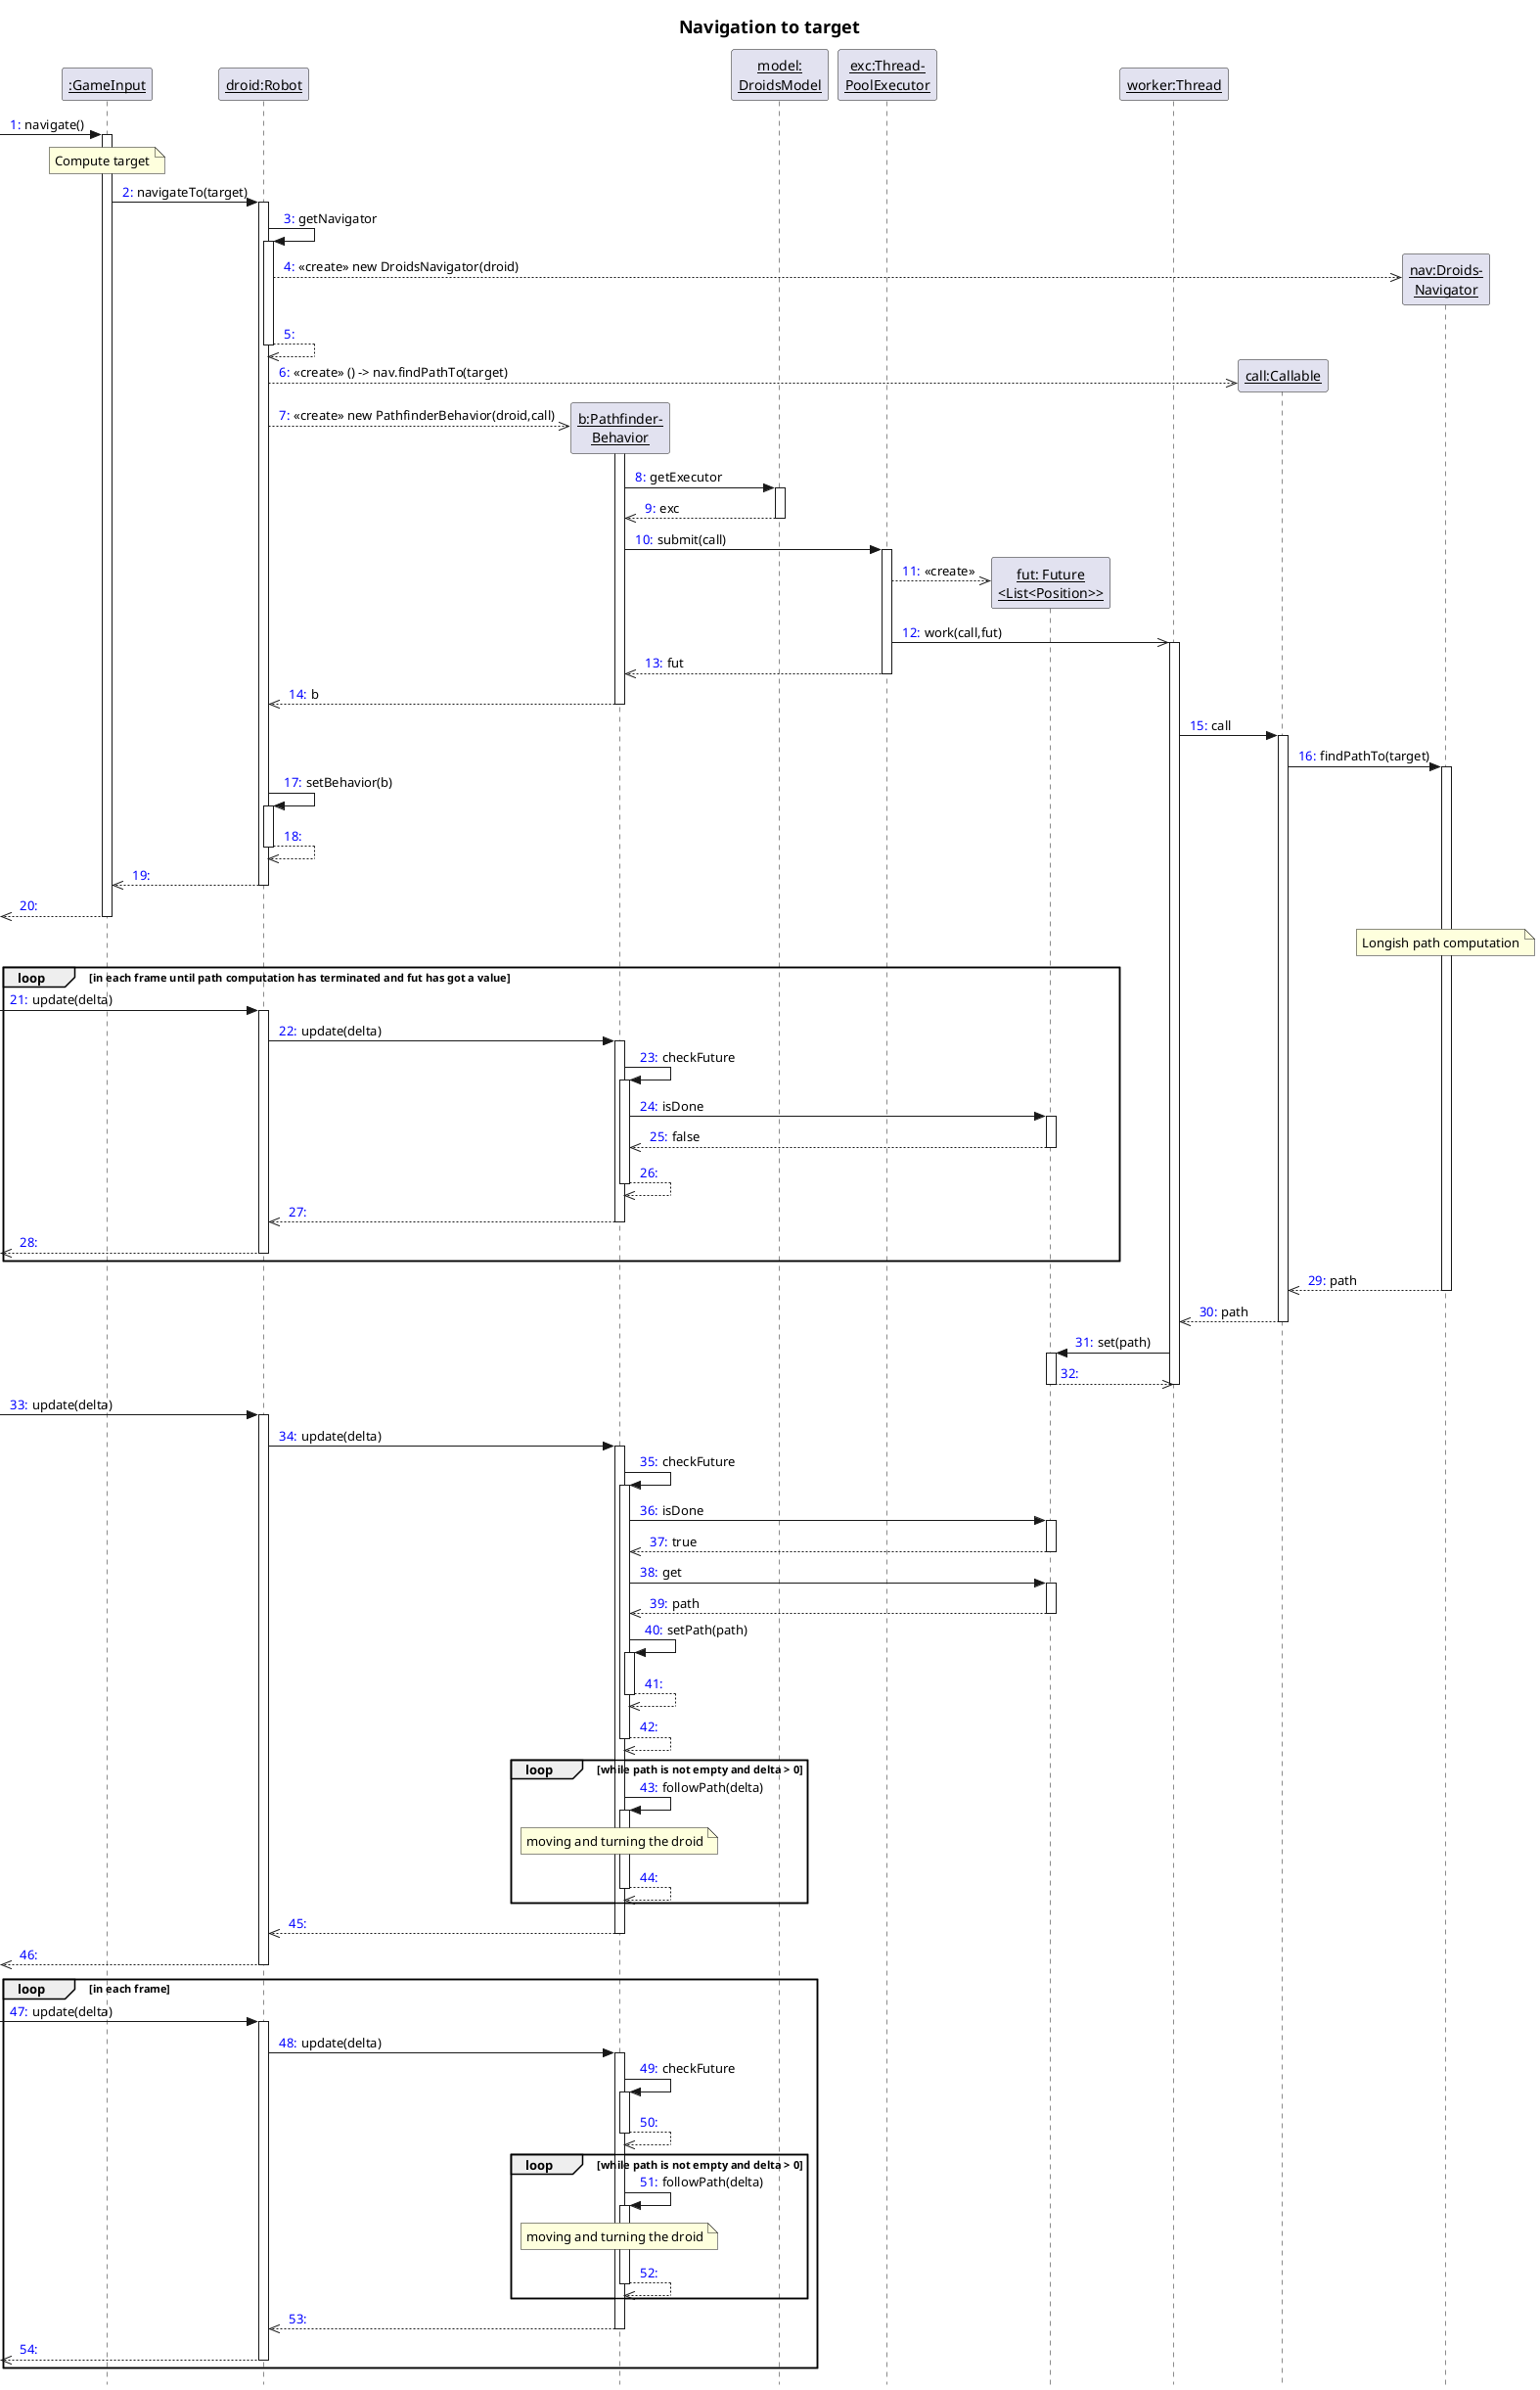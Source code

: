 @startuml
'https://plantuml.com/sequence-diagram

skinparam style strictuml
skinparam title {
   FontName Arial
}

title = Navigation to target
autonumber "<font color=blue> 0:"

participant "__:GameInput__" as GameInput
participant "__droid:Robot__" as droid
participant "__b:Pathfinder-__\n__Behavior__" as b
participant "__model:__\n__DroidsModel__" as model
participant "__exc:Thread-__\n__PoolExecutor__" as exc
participant "__fut: Future__\n__<List<Position>>__" as fut
participant "__worker:Thread__" as thread
participant "__call:Callable__" as call
participant "__nav:Droids-__\n__Navigator__" as nav

[-> GameInput ++: navigate()

note over GameInput: Compute target

GameInput -> droid ++: navigateTo(target)
droid -> droid ++: getNavigator
create nav
droid -->> nav: <<create>> new DroidsNavigator(droid)
'return nav
droid -->> droid --
create call
droid -->> call: <<create>> () -> nav.findPathTo(target)
create b
droid -->> b : <<create>> new PathfinderBehavior(droid,call)
activate b
b -> model ++: getExecutor
'return exc
model -->> b --: exc
b -> exc ++: submit(call)
create fut
exc -->> fut: <<create>>
exc ->> thread ++: work(call,fut)
exc -->> b --: fut
b -->> droid --: b
thread -> call ++: call
call -> nav ++:findPathTo(target)
droid -> droid ++: setBehavior(b)
'return
droid -->> droid --
droid -->> GameInput --
GameInput -->>[ --

note over nav: Longish path computation

loop in each frame until path computation has terminated and fut has got a value
[-> droid ++: update(delta)
droid -> b ++: update(delta)
b -> b ++: checkFuture
b -> fut ++: isDone
'return false
fut -->> b --: false
'return
b -->> b --
'return
b -->> droid --
droid -->>[ --
end

nav -->> call --: path
call -->> thread --: path
thread -> fut ++: set(path)
'return
fut -->> thread --
deactivate thread

[-> droid ++: update(delta)
droid -> b ++: update(delta)
b -> b ++: checkFuture
b -> fut ++: isDone
'return true
fut -->> b --: true
b -> fut ++: get
'return path
fut -->> b --: path
b -> b ++: setPath(path)
'return
b -->> b --
'return
b -->> b --
loop while path is not empty and delta > 0
b -> b ++: followPath(delta)
note over b: moving and turning the droid
'return
b -->> b --
end
'return
b -->> droid --
droid -->>[ --

loop in each frame
[-> droid ++: update(delta)
droid -> b ++: update(delta)
b -> b ++: checkFuture
'return
b -->> b --
loop while path is not empty and delta > 0
b -> b ++: followPath(delta)
note over b: moving and turning the droid
'return
b -->> b --
end
'return
b -->> droid --
droid -->>[ --
end

@enduml